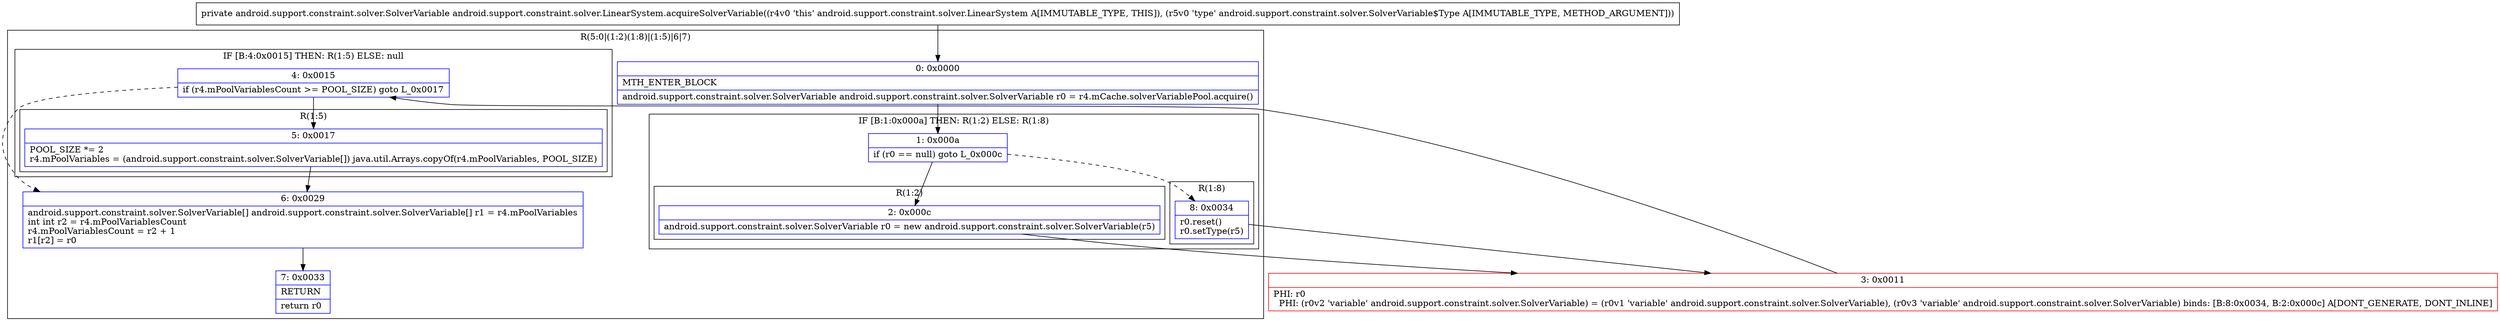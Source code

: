 digraph "CFG forandroid.support.constraint.solver.LinearSystem.acquireSolverVariable(Landroid\/support\/constraint\/solver\/SolverVariable$Type;)Landroid\/support\/constraint\/solver\/SolverVariable;" {
subgraph cluster_Region_1406733938 {
label = "R(5:0|(1:2)(1:8)|(1:5)|6|7)";
node [shape=record,color=blue];
Node_0 [shape=record,label="{0\:\ 0x0000|MTH_ENTER_BLOCK\l|android.support.constraint.solver.SolverVariable android.support.constraint.solver.SolverVariable r0 = r4.mCache.solverVariablePool.acquire()\l}"];
subgraph cluster_IfRegion_2121781636 {
label = "IF [B:1:0x000a] THEN: R(1:2) ELSE: R(1:8)";
node [shape=record,color=blue];
Node_1 [shape=record,label="{1\:\ 0x000a|if (r0 == null) goto L_0x000c\l}"];
subgraph cluster_Region_1705366009 {
label = "R(1:2)";
node [shape=record,color=blue];
Node_2 [shape=record,label="{2\:\ 0x000c|android.support.constraint.solver.SolverVariable r0 = new android.support.constraint.solver.SolverVariable(r5)\l}"];
}
subgraph cluster_Region_851105738 {
label = "R(1:8)";
node [shape=record,color=blue];
Node_8 [shape=record,label="{8\:\ 0x0034|r0.reset()\lr0.setType(r5)\l}"];
}
}
subgraph cluster_IfRegion_1863643128 {
label = "IF [B:4:0x0015] THEN: R(1:5) ELSE: null";
node [shape=record,color=blue];
Node_4 [shape=record,label="{4\:\ 0x0015|if (r4.mPoolVariablesCount \>= POOL_SIZE) goto L_0x0017\l}"];
subgraph cluster_Region_844586527 {
label = "R(1:5)";
node [shape=record,color=blue];
Node_5 [shape=record,label="{5\:\ 0x0017|POOL_SIZE *= 2\lr4.mPoolVariables = (android.support.constraint.solver.SolverVariable[]) java.util.Arrays.copyOf(r4.mPoolVariables, POOL_SIZE)\l}"];
}
}
Node_6 [shape=record,label="{6\:\ 0x0029|android.support.constraint.solver.SolverVariable[] android.support.constraint.solver.SolverVariable[] r1 = r4.mPoolVariables\lint int r2 = r4.mPoolVariablesCount\lr4.mPoolVariablesCount = r2 + 1\lr1[r2] = r0\l}"];
Node_7 [shape=record,label="{7\:\ 0x0033|RETURN\l|return r0\l}"];
}
Node_3 [shape=record,color=red,label="{3\:\ 0x0011|PHI: r0 \l  PHI: (r0v2 'variable' android.support.constraint.solver.SolverVariable) = (r0v1 'variable' android.support.constraint.solver.SolverVariable), (r0v3 'variable' android.support.constraint.solver.SolverVariable) binds: [B:8:0x0034, B:2:0x000c] A[DONT_GENERATE, DONT_INLINE]\l}"];
MethodNode[shape=record,label="{private android.support.constraint.solver.SolverVariable android.support.constraint.solver.LinearSystem.acquireSolverVariable((r4v0 'this' android.support.constraint.solver.LinearSystem A[IMMUTABLE_TYPE, THIS]), (r5v0 'type' android.support.constraint.solver.SolverVariable$Type A[IMMUTABLE_TYPE, METHOD_ARGUMENT])) }"];
MethodNode -> Node_0;
Node_0 -> Node_1;
Node_1 -> Node_2;
Node_1 -> Node_8[style=dashed];
Node_2 -> Node_3;
Node_8 -> Node_3;
Node_4 -> Node_5;
Node_4 -> Node_6[style=dashed];
Node_5 -> Node_6;
Node_6 -> Node_7;
Node_3 -> Node_4;
}

